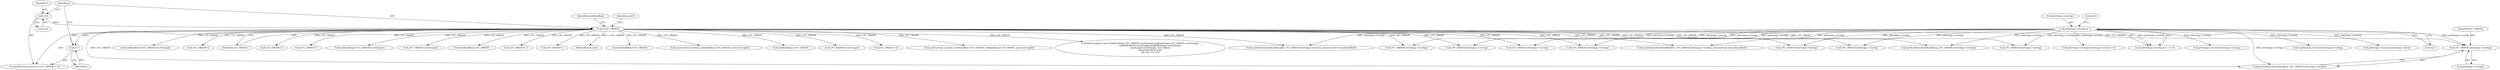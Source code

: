 digraph "0_Android_8e3be529372892e20ccf196809bc73276c822189@pointer" {
"1000603" [label="(Call,LPC_ORDER+pSettings->overlap)"];
"1000465" [label="(Call,i<LPC_ORDER)"];
"1000462" [label="(Call,i=0)"];
"1000468" [label="(Call,i++)"];
"1000538" [label="(Call,pSettings->overlap & 1)"];
"1000498" [label="(Identifier,useLP)"];
"1000618" [label="(Call,LPC_ORDER+pSettings->overlap)"];
"1001826" [label="(Call,lowBandReal+LPC_ORDER+startSample)"];
"1000538" [label="(Call,pSettings->overlap & 1)"];
"1001757" [label="(Call,LPC_ORDER+i)"];
"1000467" [label="(Identifier,LPC_ORDER)"];
"1000601" [label="(Call,getScalefactor(lowBandReal, LPC_ORDER+pSettings->overlap))"];
"1000605" [label="(Call,pSettings->overlap)"];
"1001914" [label="(Call,LPC_ORDER+i)"];
"1000461" [label="(ControlStructure,for(i=0;i<LPC_ORDER;i++))"];
"1000468" [label="(Call,i++)"];
"1001805" [label="(Call,LPC_ORDER+i)"];
"1000638" [label="(Call,LPC_ORDER+pSettings->overlap)"];
"1000603" [label="(Call,LPC_ORDER+pSettings->overlap)"];
"1000550" [label="(Call,(pSettings->overlap+pSettings->nCols)>>1)"];
"1000636" [label="(Call,getScalefactor(lowBandImag, LPC_ORDER+pSettings->overlap))"];
"1000466" [label="(Identifier,i)"];
"1001831" [label="(Call,lowBandImag+LPC_ORDER+startSample)"];
"1000706" [label="(Call,LPC_ORDER+pSettings->overlap)"];
"1000604" [label="(Identifier,LPC_ORDER)"];
"1000718" [label="(Call,LPC_ORDER+pSettings->overlap)"];
"1000537" [label="(Call,(pSettings->overlap & 1) == 0)"];
"1000701" [label="(Call,scaleValues(&lowBandImag[0], LPC_ORDER+pSettings->overlap, dynamicScale-ovLowBandShift))"];
"1000506" [label="(Call,pSettings->nCols+pSettings->overlap)"];
"1000465" [label="(Call,i<LPC_ORDER)"];
"1000462" [label="(Call,i=0)"];
"1000669" [label="(Call,scaleValues(&lowBandReal[0], LPC_ORDER+pSettings->overlap, dynamicScale-ovLowBandShift))"];
"1001833" [label="(Call,LPC_ORDER+startSample)"];
"1000686" [label="(Call,LPC_ORDER+pSettings->overlap)"];
"1000752" [label="(Call,lowBandReal+LPC_ORDER)"];
"1001889" [label="(Call,LPC_ORDER+i-1)"];
"1001770" [label="(Call,LPC_ORDER+i)"];
"1000539" [label="(Call,pSettings->overlap)"];
"1002027" [label="(MethodReturn,void)"];
"1000738" [label="(Call,lowBandReal+LPC_ORDER)"];
"1000749" [label="(Call,autoCorr2nd_real(&ac, lowBandReal+LPC_ORDER, autoCorrLength))"];
"1000741" [label="(Call,lowBandImag+LPC_ORDER)"];
"1001828" [label="(Call,LPC_ORDER+startSample)"];
"1001898" [label="(Call,LPC_ORDER+i-2)"];
"1000469" [label="(Identifier,i)"];
"1000504" [label="(Call,i<pSettings->nCols+pSettings->overlap)"];
"1000735" [label="(Call,autoCorr2nd_cplx(&ac, lowBandReal+LPC_ORDER, lowBandImag+LPC_ORDER, autoCorrLength))"];
"1000551" [label="(Call,pSettings->overlap+pSettings->nCols)"];
"1000653" [label="(Call,LPC_ORDER+pSettings->overlap)"];
"1000474" [label="(Identifier,plowBandReal)"];
"1001825" [label="(Call,lppTransposer_func1(lowBandReal+LPC_ORDER+startSample,lowBandImag+LPC_ORDER+startSample,\n                              qmfBufferReal+startSample,qmfBufferImag+startSample,\n                              stopSample-startSample, (int) hiBand,\n                              dynamicScale,descale,\n                              a0r, a0i, a1r, a1i))"];
"1000543" [label="(Literal,0)"];
"1000674" [label="(Call,LPC_ORDER+pSettings->overlap)"];
"1000464" [label="(Literal,0)"];
"1000542" [label="(Literal,1)"];
"1000463" [label="(Identifier,i)"];
"1000603" -> "1000601"  [label="AST: "];
"1000603" -> "1000605"  [label="CFG: "];
"1000604" -> "1000603"  [label="AST: "];
"1000605" -> "1000603"  [label="AST: "];
"1000601" -> "1000603"  [label="CFG: "];
"1000465" -> "1000603"  [label="DDG: LPC_ORDER"];
"1000538" -> "1000603"  [label="DDG: pSettings->overlap"];
"1000465" -> "1000461"  [label="AST: "];
"1000465" -> "1000467"  [label="CFG: "];
"1000466" -> "1000465"  [label="AST: "];
"1000467" -> "1000465"  [label="AST: "];
"1000474" -> "1000465"  [label="CFG: "];
"1000498" -> "1000465"  [label="CFG: "];
"1000465" -> "1002027"  [label="DDG: i<LPC_ORDER"];
"1000462" -> "1000465"  [label="DDG: i"];
"1000468" -> "1000465"  [label="DDG: i"];
"1000465" -> "1000468"  [label="DDG: i"];
"1000465" -> "1000601"  [label="DDG: LPC_ORDER"];
"1000465" -> "1000618"  [label="DDG: LPC_ORDER"];
"1000465" -> "1000636"  [label="DDG: LPC_ORDER"];
"1000465" -> "1000638"  [label="DDG: LPC_ORDER"];
"1000465" -> "1000653"  [label="DDG: LPC_ORDER"];
"1000465" -> "1000669"  [label="DDG: LPC_ORDER"];
"1000465" -> "1000674"  [label="DDG: LPC_ORDER"];
"1000465" -> "1000686"  [label="DDG: LPC_ORDER"];
"1000465" -> "1000701"  [label="DDG: LPC_ORDER"];
"1000465" -> "1000706"  [label="DDG: LPC_ORDER"];
"1000465" -> "1000718"  [label="DDG: LPC_ORDER"];
"1000465" -> "1000735"  [label="DDG: LPC_ORDER"];
"1000465" -> "1000738"  [label="DDG: LPC_ORDER"];
"1000465" -> "1000741"  [label="DDG: LPC_ORDER"];
"1000465" -> "1000749"  [label="DDG: LPC_ORDER"];
"1000465" -> "1000752"  [label="DDG: LPC_ORDER"];
"1000465" -> "1001757"  [label="DDG: LPC_ORDER"];
"1000465" -> "1001770"  [label="DDG: LPC_ORDER"];
"1000465" -> "1001805"  [label="DDG: LPC_ORDER"];
"1000465" -> "1001825"  [label="DDG: LPC_ORDER"];
"1000465" -> "1001826"  [label="DDG: LPC_ORDER"];
"1000465" -> "1001828"  [label="DDG: LPC_ORDER"];
"1000465" -> "1001831"  [label="DDG: LPC_ORDER"];
"1000465" -> "1001833"  [label="DDG: LPC_ORDER"];
"1000465" -> "1001889"  [label="DDG: LPC_ORDER"];
"1000465" -> "1001898"  [label="DDG: LPC_ORDER"];
"1000465" -> "1001914"  [label="DDG: LPC_ORDER"];
"1000462" -> "1000461"  [label="AST: "];
"1000462" -> "1000464"  [label="CFG: "];
"1000463" -> "1000462"  [label="AST: "];
"1000464" -> "1000462"  [label="AST: "];
"1000466" -> "1000462"  [label="CFG: "];
"1000468" -> "1000461"  [label="AST: "];
"1000468" -> "1000469"  [label="CFG: "];
"1000469" -> "1000468"  [label="AST: "];
"1000466" -> "1000468"  [label="CFG: "];
"1000538" -> "1000537"  [label="AST: "];
"1000538" -> "1000542"  [label="CFG: "];
"1000539" -> "1000538"  [label="AST: "];
"1000542" -> "1000538"  [label="AST: "];
"1000543" -> "1000538"  [label="CFG: "];
"1000538" -> "1000504"  [label="DDG: pSettings->overlap"];
"1000538" -> "1000506"  [label="DDG: pSettings->overlap"];
"1000538" -> "1000537"  [label="DDG: pSettings->overlap"];
"1000538" -> "1000537"  [label="DDG: 1"];
"1000538" -> "1000550"  [label="DDG: pSettings->overlap"];
"1000538" -> "1000551"  [label="DDG: pSettings->overlap"];
"1000538" -> "1000601"  [label="DDG: pSettings->overlap"];
"1000538" -> "1000618"  [label="DDG: pSettings->overlap"];
"1000538" -> "1000636"  [label="DDG: pSettings->overlap"];
"1000538" -> "1000638"  [label="DDG: pSettings->overlap"];
"1000538" -> "1000653"  [label="DDG: pSettings->overlap"];
"1000538" -> "1000669"  [label="DDG: pSettings->overlap"];
"1000538" -> "1000674"  [label="DDG: pSettings->overlap"];
"1000538" -> "1000686"  [label="DDG: pSettings->overlap"];
"1000538" -> "1000701"  [label="DDG: pSettings->overlap"];
"1000538" -> "1000706"  [label="DDG: pSettings->overlap"];
"1000538" -> "1000718"  [label="DDG: pSettings->overlap"];
}
